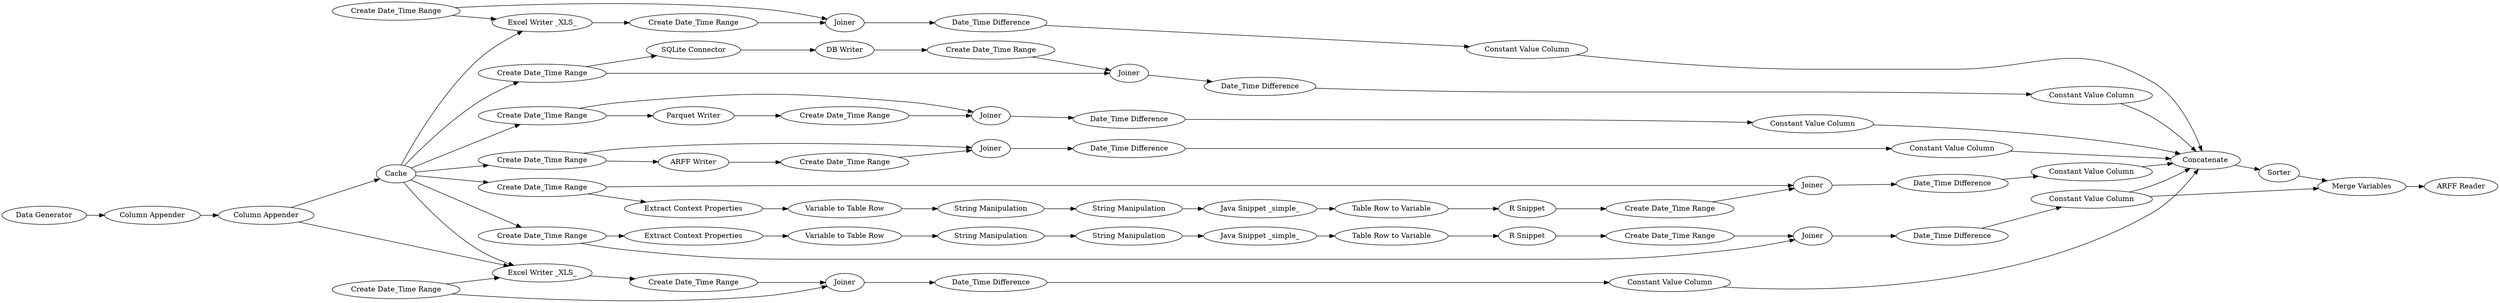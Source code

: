 digraph {
	"3047090255809850073_109" [label="Constant Value Column"]
	"-8579534607751814643_3" [label="Extract Context Properties"]
	"-8579534607751814643_6" [label="String Manipulation"]
	"-8579534607751814643_9" [label="Java Snippet _simple_"]
	"1252851485079613145_105" [label="Create Date_Time Range"]
	"-7838619812059989548_106" [label="Create Date_Time Range"]
	"-1857239283622824900_107" [label=Joiner]
	"-8579534607751814643_108" [label="Date_Time Difference"]
	"3830888847866749690_108" [label="Date_Time Difference"]
	"3047090255809850073_107" [label=Joiner]
	"-8579534607751814643_110" [label="R Snippet"]
	"-8579534607751814643_106" [label="Create Date_Time Range"]
	"3830888847866749690_105" [label="Create Date_Time Range"]
	"1252851485079613145_108" [label="Date_Time Difference"]
	"-8579534607751814643_109" [label="Constant Value Column"]
	"-4559993341517630521_107" [label=Joiner]
	"-8579534607751814643_107" [label=Joiner]
	"1252851485079613145_107" [label=Joiner]
	"3047090255809850073_105" [label="Create Date_Time Range"]
	"1252851485079613145_109" [label="Constant Value Column"]
	"3830888847866749690_109" [label="Constant Value Column"]
	"-4559993341517630521_9" [label="Java Snippet _simple_"]
	"1252851485079613145_106" [label="Create Date_Time Range"]
	"-653905355065973575_109" [label=Cache]
	"-1857239283622824900_109" [label="Constant Value Column"]
	"-7838619812059989548_111" [label="DB Writer"]
	"-7838619812059989548_110" [label="SQLite Connector"]
	"-1857239283622824900_105" [label="Create Date_Time Range"]
	"-7838619812059989548_105" [label="Create Date_Time Range"]
	"-7838619812059989548_107" [label=Joiner]
	"-4559993341517630521_111" [label="Variable to Table Row"]
	"-653905355065973575_123" [label="Column Appender"]
	"-8579534607751814643_111" [label="Table Row to Variable"]
	"-8579534607751814643_5" [label="String Manipulation"]
	"3047090255809850073_110" [label="Excel Writer _XLS_"]
	"-7838619812059989548_108" [label="Date_Time Difference"]
	"3830888847866749690_107" [label=Joiner]
	"-4559993341517630521_108" [label="Date_Time Difference"]
	"-4559993341517630521_106" [label="Create Date_Time Range"]
	"-1857239283622824900_106" [label="Create Date_Time Range"]
	"-4559993341517630521_3" [label="Extract Context Properties"]
	"-653905355065973575_127" [label=Concatenate]
	"-1857239283622824900_108" [label="Date_Time Difference"]
	"-4559993341517630521_112" [label="Table Row to Variable"]
	"-653905355065973575_121" [label="ARFF Reader"]
	"-4559993341517630521_5" [label="String Manipulation"]
	"-4559993341517630521_110" [label="R Snippet"]
	"3047090255809850073_106" [label="Create Date_Time Range"]
	"3830888847866749690_106" [label="Create Date_Time Range"]
	"-4559993341517630521_6" [label="String Manipulation"]
	"-4559993341517630521_105" [label="Create Date_Time Range"]
	"-7838619812059989548_109" [label="Constant Value Column"]
	"-4559993341517630521_109" [label="Constant Value Column"]
	"3047090255809850073_108" [label="Date_Time Difference"]
	"-1857239283622824900_110" [label="ARFF Writer"]
	"1252851485079613145_110" [label="Excel Writer _XLS_"]
	"-653905355065973575_128" [label="Merge Variables"]
	"-653905355065973575_122" [label=Sorter]
	"-8579534607751814643_4" [label="Variable to Table Row"]
	"-8579534607751814643_105" [label="Create Date_Time Range"]
	"3830888847866749690_110" [label="Parquet Writer"]
	"-653905355065973575_75" [label="Data Generator"]
	"-653905355065973575_125" [label="Column Appender"]
	"3830888847866749690_105" -> "3830888847866749690_107"
	"-8579534607751814643_4" -> "-8579534607751814643_5"
	"-653905355065973575_109" -> "-4559993341517630521_105"
	"-1857239283622824900_106" -> "-1857239283622824900_107"
	"-653905355065973575_128" -> "-653905355065973575_121"
	"-4559993341517630521_110" -> "-4559993341517630521_106"
	"-4559993341517630521_107" -> "-4559993341517630521_108"
	"1252851485079613145_108" -> "1252851485079613145_109"
	"3047090255809850073_107" -> "3047090255809850073_108"
	"-7838619812059989548_105" -> "-7838619812059989548_110"
	"3830888847866749690_105" -> "3830888847866749690_110"
	"-7838619812059989548_110" -> "-7838619812059989548_111"
	"-653905355065973575_109" -> "1252851485079613145_110"
	"3830888847866749690_109" -> "-653905355065973575_127"
	"1252851485079613145_106" -> "1252851485079613145_107"
	"-7838619812059989548_111" -> "-7838619812059989548_106"
	"-8579534607751814643_108" -> "-8579534607751814643_109"
	"-7838619812059989548_109" -> "-653905355065973575_127"
	"-8579534607751814643_105" -> "-8579534607751814643_107"
	"-7838619812059989548_106" -> "-7838619812059989548_107"
	"-653905355065973575_125" -> "1252851485079613145_110"
	"-8579534607751814643_110" -> "-8579534607751814643_106"
	"3047090255809850073_109" -> "-653905355065973575_127"
	"-8579534607751814643_105" -> "-8579534607751814643_3"
	"-4559993341517630521_109" -> "-653905355065973575_127"
	"-1857239283622824900_110" -> "-1857239283622824900_106"
	"-4559993341517630521_108" -> "-4559993341517630521_109"
	"-653905355065973575_122" -> "-653905355065973575_128"
	"-653905355065973575_109" -> "-8579534607751814643_105"
	"-8579534607751814643_107" -> "-8579534607751814643_108"
	"3047090255809850073_105" -> "3047090255809850073_107"
	"-8579534607751814643_6" -> "-8579534607751814643_9"
	"-8579534607751814643_111" -> "-8579534607751814643_110"
	"-4559993341517630521_6" -> "-4559993341517630521_9"
	"3047090255809850073_108" -> "3047090255809850073_109"
	"-7838619812059989548_107" -> "-7838619812059989548_108"
	"-8579534607751814643_3" -> "-8579534607751814643_4"
	"3830888847866749690_106" -> "3830888847866749690_107"
	"-1857239283622824900_105" -> "-1857239283622824900_110"
	"-4559993341517630521_106" -> "-4559993341517630521_107"
	"1252851485079613145_105" -> "1252851485079613145_110"
	"-4559993341517630521_105" -> "-4559993341517630521_107"
	"-4559993341517630521_3" -> "-4559993341517630521_111"
	"-8579534607751814643_5" -> "-8579534607751814643_6"
	"-1857239283622824900_105" -> "-1857239283622824900_107"
	"-653905355065973575_125" -> "-653905355065973575_109"
	"-4559993341517630521_9" -> "-4559993341517630521_112"
	"-4559993341517630521_109" -> "-653905355065973575_128"
	"-1857239283622824900_107" -> "-1857239283622824900_108"
	"-653905355065973575_109" -> "3047090255809850073_110"
	"-8579534607751814643_109" -> "-653905355065973575_127"
	"-7838619812059989548_108" -> "-7838619812059989548_109"
	"-7838619812059989548_105" -> "-7838619812059989548_107"
	"-8579534607751814643_106" -> "-8579534607751814643_107"
	"3830888847866749690_108" -> "3830888847866749690_109"
	"1252851485079613145_110" -> "1252851485079613145_106"
	"-8579534607751814643_9" -> "-8579534607751814643_111"
	"3830888847866749690_110" -> "3830888847866749690_106"
	"3047090255809850073_110" -> "3047090255809850073_106"
	"-1857239283622824900_108" -> "-1857239283622824900_109"
	"-653905355065973575_109" -> "-7838619812059989548_105"
	"1252851485079613145_107" -> "1252851485079613145_108"
	"-653905355065973575_127" -> "-653905355065973575_122"
	"1252851485079613145_109" -> "-653905355065973575_127"
	"3047090255809850073_105" -> "3047090255809850073_110"
	"3047090255809850073_106" -> "3047090255809850073_107"
	"-1857239283622824900_109" -> "-653905355065973575_127"
	"-4559993341517630521_111" -> "-4559993341517630521_5"
	"-653905355065973575_75" -> "-653905355065973575_123"
	"1252851485079613145_105" -> "1252851485079613145_107"
	"-653905355065973575_109" -> "-1857239283622824900_105"
	"3830888847866749690_107" -> "3830888847866749690_108"
	"-4559993341517630521_112" -> "-4559993341517630521_110"
	"-653905355065973575_109" -> "3830888847866749690_105"
	"-4559993341517630521_105" -> "-4559993341517630521_3"
	"-4559993341517630521_5" -> "-4559993341517630521_6"
	"-653905355065973575_123" -> "-653905355065973575_125"
	rankdir=LR
}
